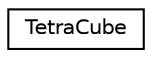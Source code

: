 digraph "Graphical Class Hierarchy"
{
  edge [fontname="Helvetica",fontsize="10",labelfontname="Helvetica",labelfontsize="10"];
  node [fontname="Helvetica",fontsize="10",shape=record];
  rankdir="LR";
  Node1 [label="TetraCube",height=0.2,width=0.4,color="black", fillcolor="white", style="filled",URL="$struct_tetra_cube.html"];
}
